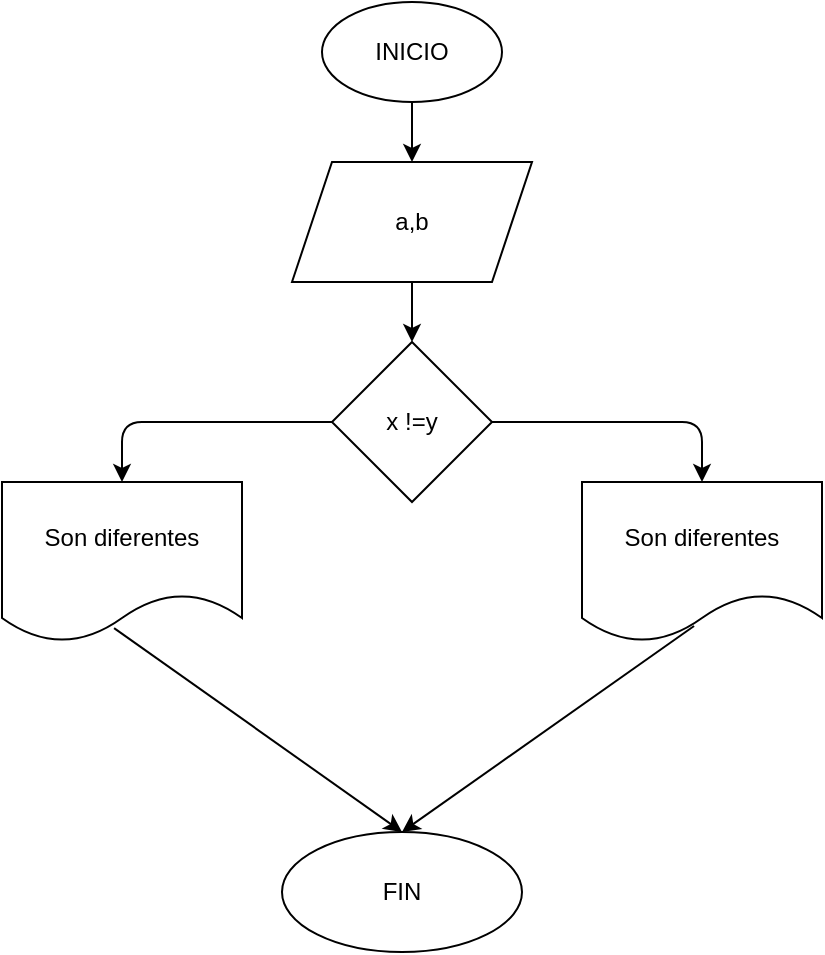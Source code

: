 <mxfile>
    <diagram id="mVtF7fYf5uk61K7bGnl8" name="Página-1">
        <mxGraphModel dx="1199" dy="800" grid="1" gridSize="10" guides="1" tooltips="1" connect="1" arrows="1" fold="1" page="1" pageScale="1" pageWidth="827" pageHeight="1169" math="0" shadow="0">
            <root>
                <mxCell id="0"/>
                <mxCell id="1" parent="0"/>
                <mxCell id="4" value="" style="edgeStyle=none;html=1;" edge="1" parent="1" source="2" target="3">
                    <mxGeometry relative="1" as="geometry"/>
                </mxCell>
                <mxCell id="2" value="INICIO" style="ellipse;whiteSpace=wrap;html=1;" vertex="1" parent="1">
                    <mxGeometry x="340" y="110" width="90" height="50" as="geometry"/>
                </mxCell>
                <mxCell id="6" value="" style="edgeStyle=none;html=1;" edge="1" parent="1" source="3" target="5">
                    <mxGeometry relative="1" as="geometry"/>
                </mxCell>
                <mxCell id="3" value="a,b&lt;br&gt;" style="shape=parallelogram;perimeter=parallelogramPerimeter;whiteSpace=wrap;html=1;fixedSize=1;" vertex="1" parent="1">
                    <mxGeometry x="325" y="190" width="120" height="60" as="geometry"/>
                </mxCell>
                <mxCell id="12" value="" style="edgeStyle=none;html=1;entryX=0.5;entryY=0;entryDx=0;entryDy=0;" edge="1" parent="1" source="5" target="11">
                    <mxGeometry relative="1" as="geometry">
                        <mxPoint x="530" y="350" as="targetPoint"/>
                        <Array as="points">
                            <mxPoint x="530" y="320"/>
                        </Array>
                    </mxGeometry>
                </mxCell>
                <mxCell id="5" value="x !=y" style="rhombus;whiteSpace=wrap;html=1;" vertex="1" parent="1">
                    <mxGeometry x="345" y="280" width="80" height="80" as="geometry"/>
                </mxCell>
                <mxCell id="17" style="edgeStyle=none;html=1;entryX=0.5;entryY=0;entryDx=0;entryDy=0;exitX=0.467;exitY=0.9;exitDx=0;exitDy=0;exitPerimeter=0;" edge="1" parent="1" source="11" target="15">
                    <mxGeometry relative="1" as="geometry"/>
                </mxCell>
                <mxCell id="11" value="Son diferentes" style="shape=document;whiteSpace=wrap;html=1;boundedLbl=1;" vertex="1" parent="1">
                    <mxGeometry x="470" y="350" width="120" height="80" as="geometry"/>
                </mxCell>
                <mxCell id="13" value="" style="edgeStyle=none;html=1;entryX=0.5;entryY=0;entryDx=0;entryDy=0;exitX=0;exitY=0.5;exitDx=0;exitDy=0;" edge="1" parent="1" target="14" source="5">
                    <mxGeometry relative="1" as="geometry">
                        <mxPoint x="140" y="310" as="sourcePoint"/>
                        <mxPoint x="245" y="340" as="targetPoint"/>
                        <Array as="points">
                            <mxPoint x="240" y="320"/>
                        </Array>
                    </mxGeometry>
                </mxCell>
                <mxCell id="16" value="" style="edgeStyle=none;html=1;exitX=0.467;exitY=0.913;exitDx=0;exitDy=0;exitPerimeter=0;entryX=0.5;entryY=0;entryDx=0;entryDy=0;" edge="1" parent="1" source="14" target="15">
                    <mxGeometry relative="1" as="geometry"/>
                </mxCell>
                <mxCell id="14" value="Son diferentes" style="shape=document;whiteSpace=wrap;html=1;boundedLbl=1;" vertex="1" parent="1">
                    <mxGeometry x="180" y="350" width="120" height="80" as="geometry"/>
                </mxCell>
                <mxCell id="15" value="FIN" style="ellipse;whiteSpace=wrap;html=1;" vertex="1" parent="1">
                    <mxGeometry x="320" y="525" width="120" height="60" as="geometry"/>
                </mxCell>
            </root>
        </mxGraphModel>
    </diagram>
</mxfile>
